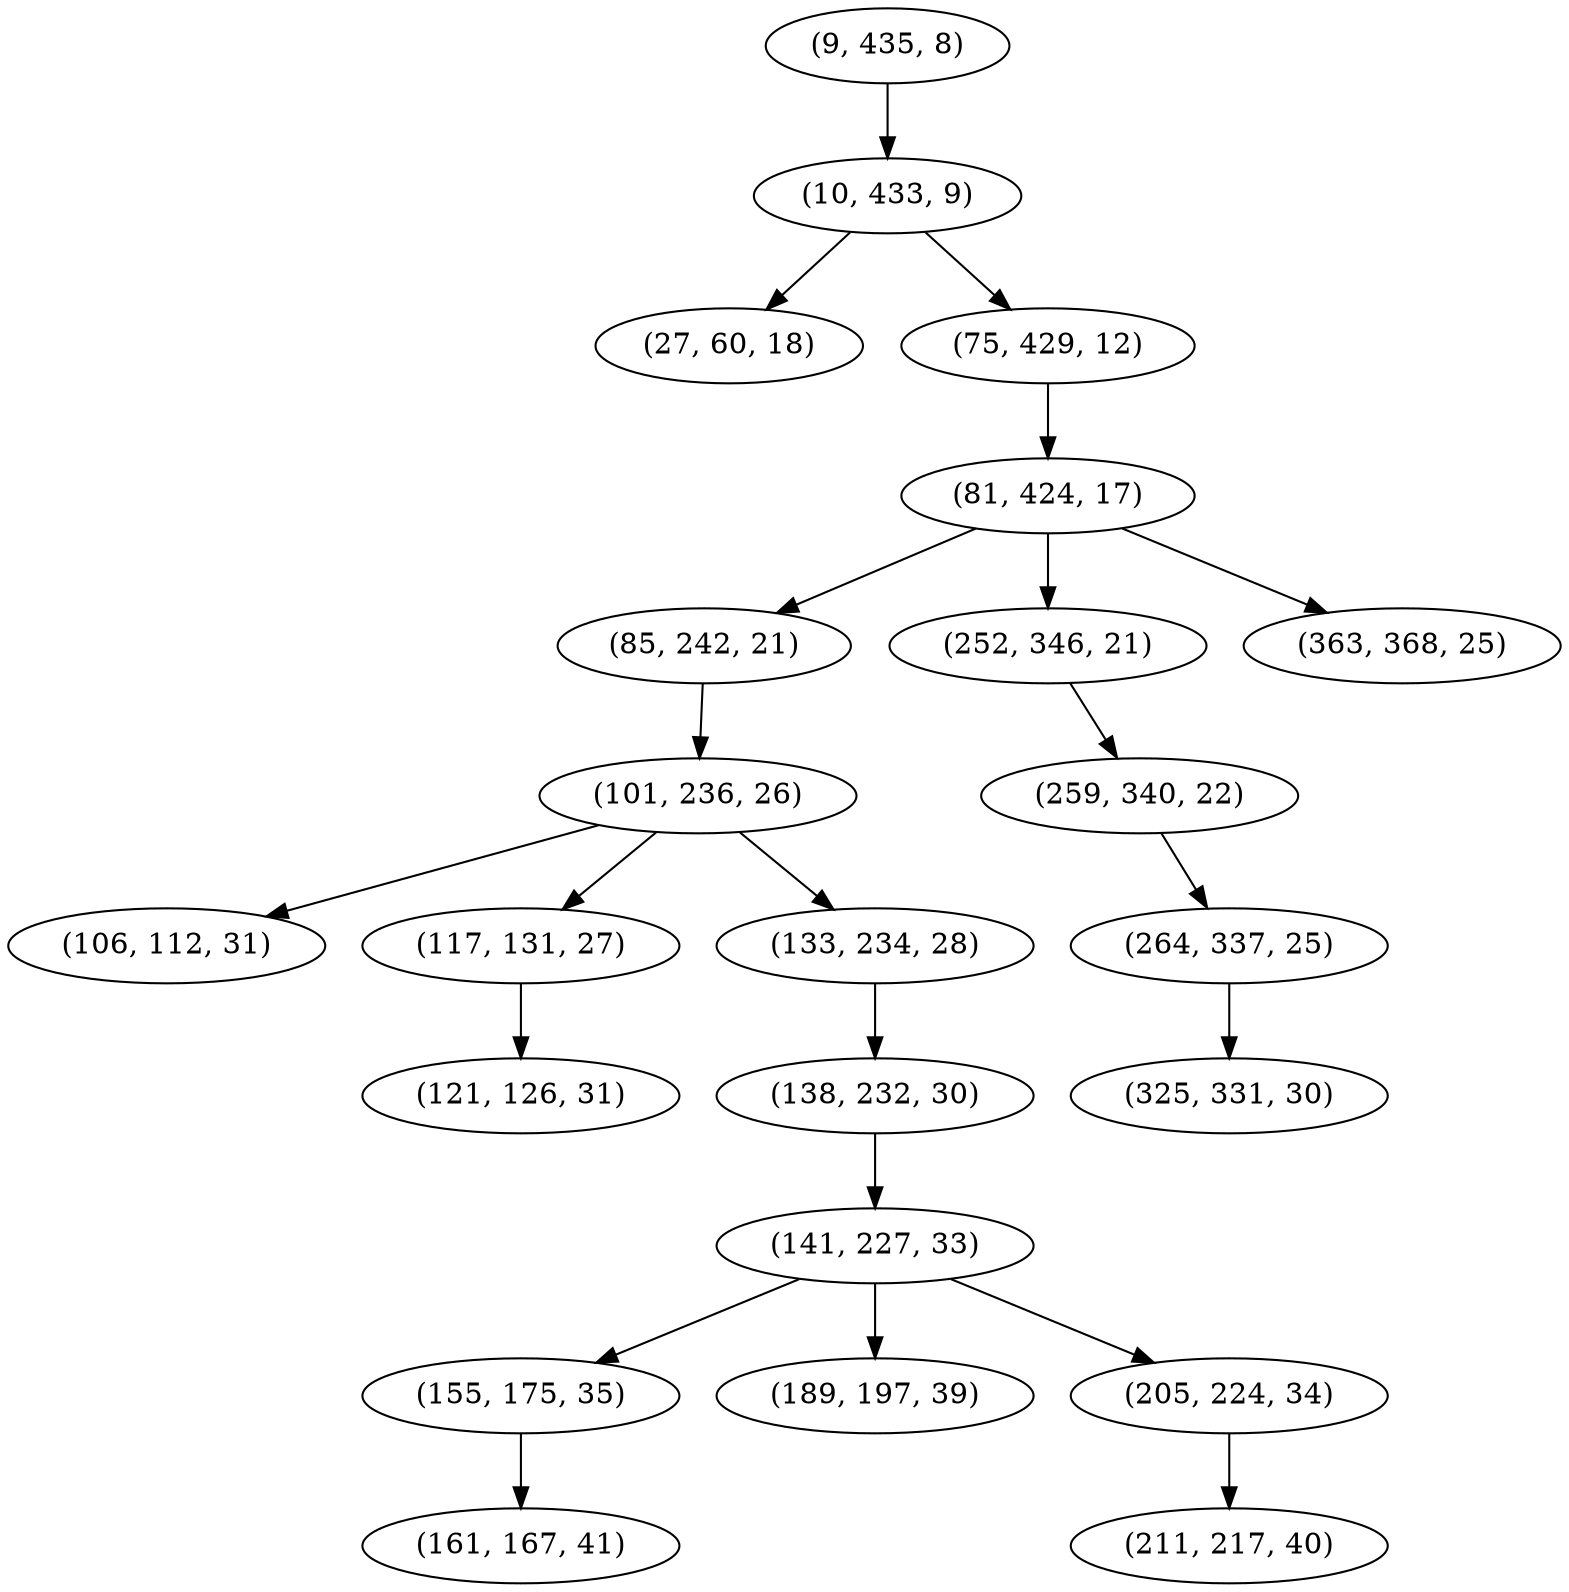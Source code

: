 digraph tree {
    "(9, 435, 8)";
    "(10, 433, 9)";
    "(27, 60, 18)";
    "(75, 429, 12)";
    "(81, 424, 17)";
    "(85, 242, 21)";
    "(101, 236, 26)";
    "(106, 112, 31)";
    "(117, 131, 27)";
    "(121, 126, 31)";
    "(133, 234, 28)";
    "(138, 232, 30)";
    "(141, 227, 33)";
    "(155, 175, 35)";
    "(161, 167, 41)";
    "(189, 197, 39)";
    "(205, 224, 34)";
    "(211, 217, 40)";
    "(252, 346, 21)";
    "(259, 340, 22)";
    "(264, 337, 25)";
    "(325, 331, 30)";
    "(363, 368, 25)";
    "(9, 435, 8)" -> "(10, 433, 9)";
    "(10, 433, 9)" -> "(27, 60, 18)";
    "(10, 433, 9)" -> "(75, 429, 12)";
    "(75, 429, 12)" -> "(81, 424, 17)";
    "(81, 424, 17)" -> "(85, 242, 21)";
    "(81, 424, 17)" -> "(252, 346, 21)";
    "(81, 424, 17)" -> "(363, 368, 25)";
    "(85, 242, 21)" -> "(101, 236, 26)";
    "(101, 236, 26)" -> "(106, 112, 31)";
    "(101, 236, 26)" -> "(117, 131, 27)";
    "(101, 236, 26)" -> "(133, 234, 28)";
    "(117, 131, 27)" -> "(121, 126, 31)";
    "(133, 234, 28)" -> "(138, 232, 30)";
    "(138, 232, 30)" -> "(141, 227, 33)";
    "(141, 227, 33)" -> "(155, 175, 35)";
    "(141, 227, 33)" -> "(189, 197, 39)";
    "(141, 227, 33)" -> "(205, 224, 34)";
    "(155, 175, 35)" -> "(161, 167, 41)";
    "(205, 224, 34)" -> "(211, 217, 40)";
    "(252, 346, 21)" -> "(259, 340, 22)";
    "(259, 340, 22)" -> "(264, 337, 25)";
    "(264, 337, 25)" -> "(325, 331, 30)";
}

